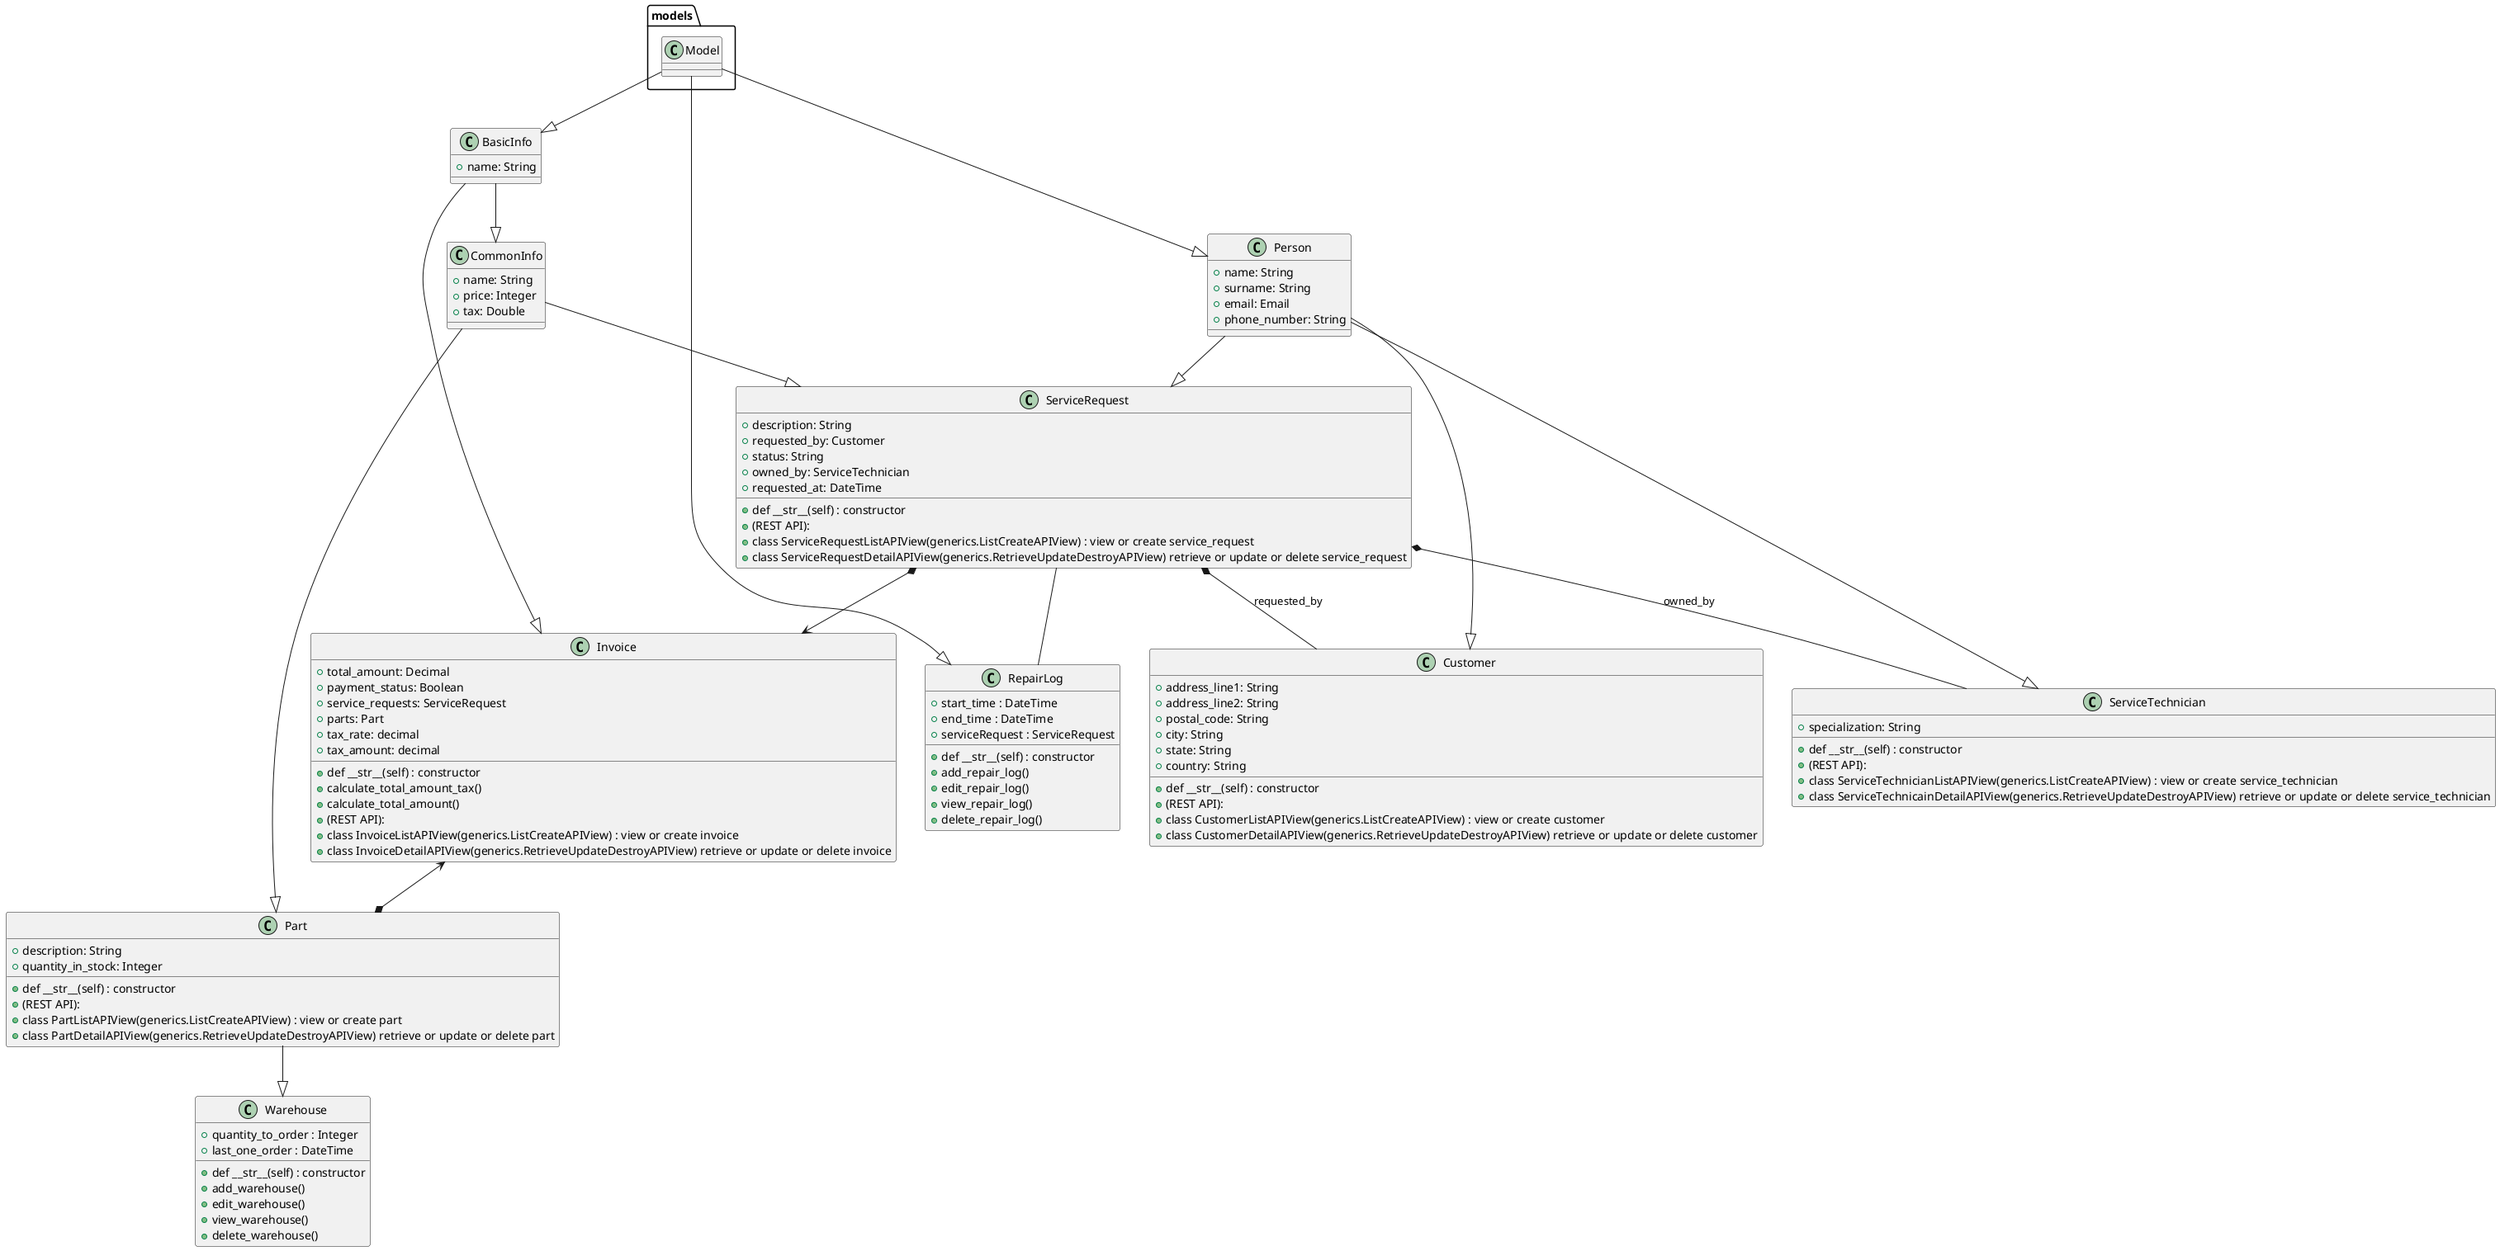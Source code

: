 @startuml

class models.Model{

}
class BasicInfo{
  + name: String
}
class CommonInfo {
  + name: String
  + price: Integer 
  + tax: Double
}
class Person {
  + name: String
  + surname: String
  + email: Email
  + phone_number: String

}
class ServiceRequest {
  + description: String
  + requested_by: Customer
  + status: String
  + owned_by: ServiceTechnician
  + requested_at: DateTime
  + def __str__(self) : constructor
  + (REST API):
  + class ServiceRequestListAPIView(generics.ListCreateAPIView) : view or create service_request
  + class ServiceRequestDetailAPIView(generics.RetrieveUpdateDestroyAPIView) retrieve or update or delete service_request

}
class Invoice {
  + total_amount: Decimal
  + payment_status: Boolean 
  + service_requests: ServiceRequest 
  + parts: Part
  + tax_rate: decimal
  + tax_amount: decimal
  + def __str__(self) : constructor
  + calculate_total_amount_tax()
  + calculate_total_amount()
  + (REST API):
  + class InvoiceListAPIView(generics.ListCreateAPIView) : view or create invoice
  + class InvoiceDetailAPIView(generics.RetrieveUpdateDestroyAPIView) retrieve or update or delete invoice


}
class Part {
  + description: String
  + quantity_in_stock: Integer 
  + def __str__(self) : constructor
  + (REST API):
  + class PartListAPIView(generics.ListCreateAPIView) : view or create part
  + class PartDetailAPIView(generics.RetrieveUpdateDestroyAPIView) retrieve or update or delete part

}
class ServiceTechnician {
  + specialization: String
  + def __str__(self) : constructor
  + (REST API):
  + class ServiceTechnicianListAPIView(generics.ListCreateAPIView) : view or create service_technician
  + class ServiceTechnicainDetailAPIView(generics.RetrieveUpdateDestroyAPIView) retrieve or update or delete service_technician

}
class Customer {
  + address_line1: String
  + address_line2: String
  + postal_code: String
  + city: String
  + state: String
  + country: String
  + def __str__(self) : constructor
  + (REST API):
  + class CustomerListAPIView(generics.ListCreateAPIView) : view or create customer
  + class CustomerDetailAPIView(generics.RetrieveUpdateDestroyAPIView) retrieve or update or delete customer

}

class RepairLog{
  + start_time : DateTime
  + end_time : DateTime
  + serviceRequest : ServiceRequest
  + def __str__(self) : constructor
  + add_repair_log()
  + edit_repair_log()
  + view_repair_log()
  + delete_repair_log()
}

class Warehouse{
  + quantity_to_order : Integer
  + last_one_order : DateTime
  + def __str__(self) : constructor
  + add_warehouse() 
  + edit_warehouse()
  + view_warehouse()
  + delete_warehouse()

}
models.Model --|> BasicInfo
BasicInfo --|> CommonInfo
models.Model --|> Person
models.Model --|> RepairLog
CommonInfo --|>  ServiceRequest
CommonInfo --|> Part
Person --|> ServiceRequest
BasicInfo --|> Invoice
ServiceRequest *--> Invoice
ServiceRequest *-- Customer : requested_by
ServiceRequest *-- ServiceTechnician : owned_by
Invoice <--* Part
Person --|> ServiceTechnician
Person --|> Customer
ServiceRequest -- RepairLog
Part --|> Warehouse
@enduml
